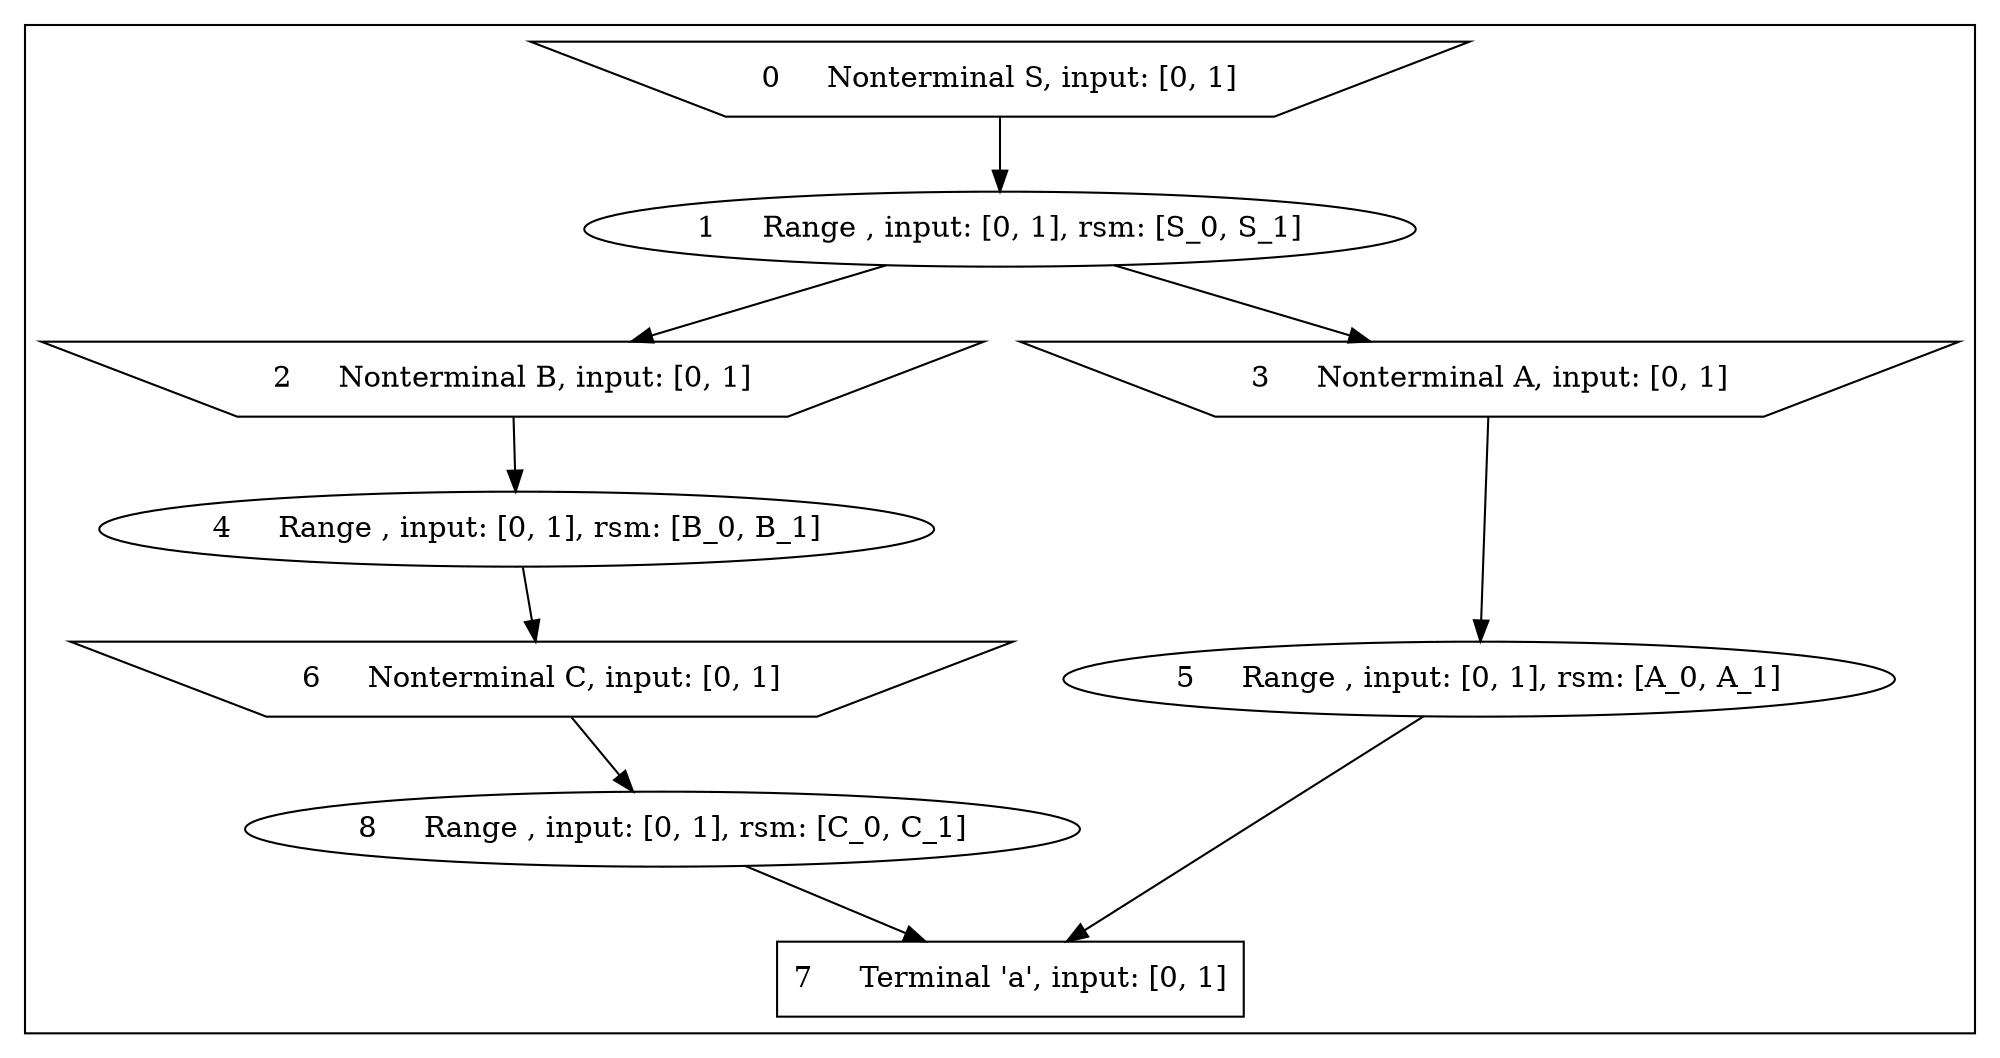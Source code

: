 digraph g {
labelloc="t"
label=""
subgraph cluster_0{
labelloc="t"
_0_0 [label = "0     Nonterminal S, input: [0, 1]", shape = invtrapezium]
_0_1 [label = "1     Range , input: [0, 1], rsm: [S_0, S_1]", shape = ellipse]
_0_2 [label = "2     Nonterminal B, input: [0, 1]", shape = invtrapezium]
_0_3 [label = "3     Nonterminal A, input: [0, 1]", shape = invtrapezium]
_0_4 [label = "4     Range , input: [0, 1], rsm: [B_0, B_1]", shape = ellipse]
_0_5 [label = "5     Range , input: [0, 1], rsm: [A_0, A_1]", shape = ellipse]
_0_6 [label = "6     Nonterminal C, input: [0, 1]", shape = invtrapezium]
_0_7 [label = "7     Terminal 'a', input: [0, 1]", shape = rectangle]
_0_8 [label = "8     Range , input: [0, 1], rsm: [C_0, C_1]", shape = ellipse]
_0_0->_0_1
_0_1->_0_2
_0_1->_0_3
_0_2->_0_4
_0_3->_0_5
_0_4->_0_6
_0_5->_0_7
_0_6->_0_8
_0_8->_0_7
}

}
